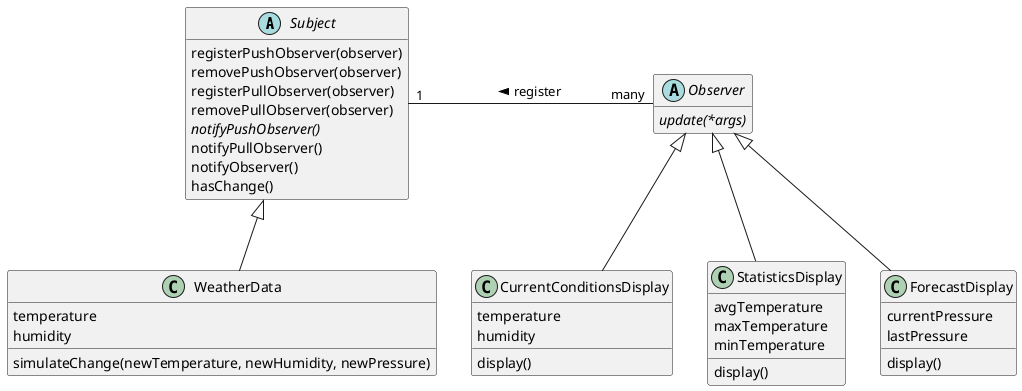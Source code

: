@startuml

hide empty members

abstract class Subject{
    registerPushObserver(observer)
    removePushObserver(observer)
    registerPullObserver(observer)
    removePullObserver(observer)
    {abstract} notifyPushObserver()
    notifyPullObserver()
    notifyObserver()
    hasChange()
}

class WeatherData{
    temperature
    humidity
    simulateChange(newTemperature, newHumidity, newPressure)
}

abstract class Observer{
    {abstract} update(*args)
}

class CurrentConditionsDisplay{
    temperature
    humidity
    display()
}

class StatisticsDisplay{
    avgTemperature
    maxTemperature
    minTemperature
    display()
}

class ForecastDisplay{
    currentPressure
    lastPressure
    display()
}

Subject <|-- WeatherData

Observer <|-- CurrentConditionsDisplay
Observer <|-- StatisticsDisplay
Observer <|-- ForecastDisplay

Subject "1" - "many" Observer : < register 

@enduml
